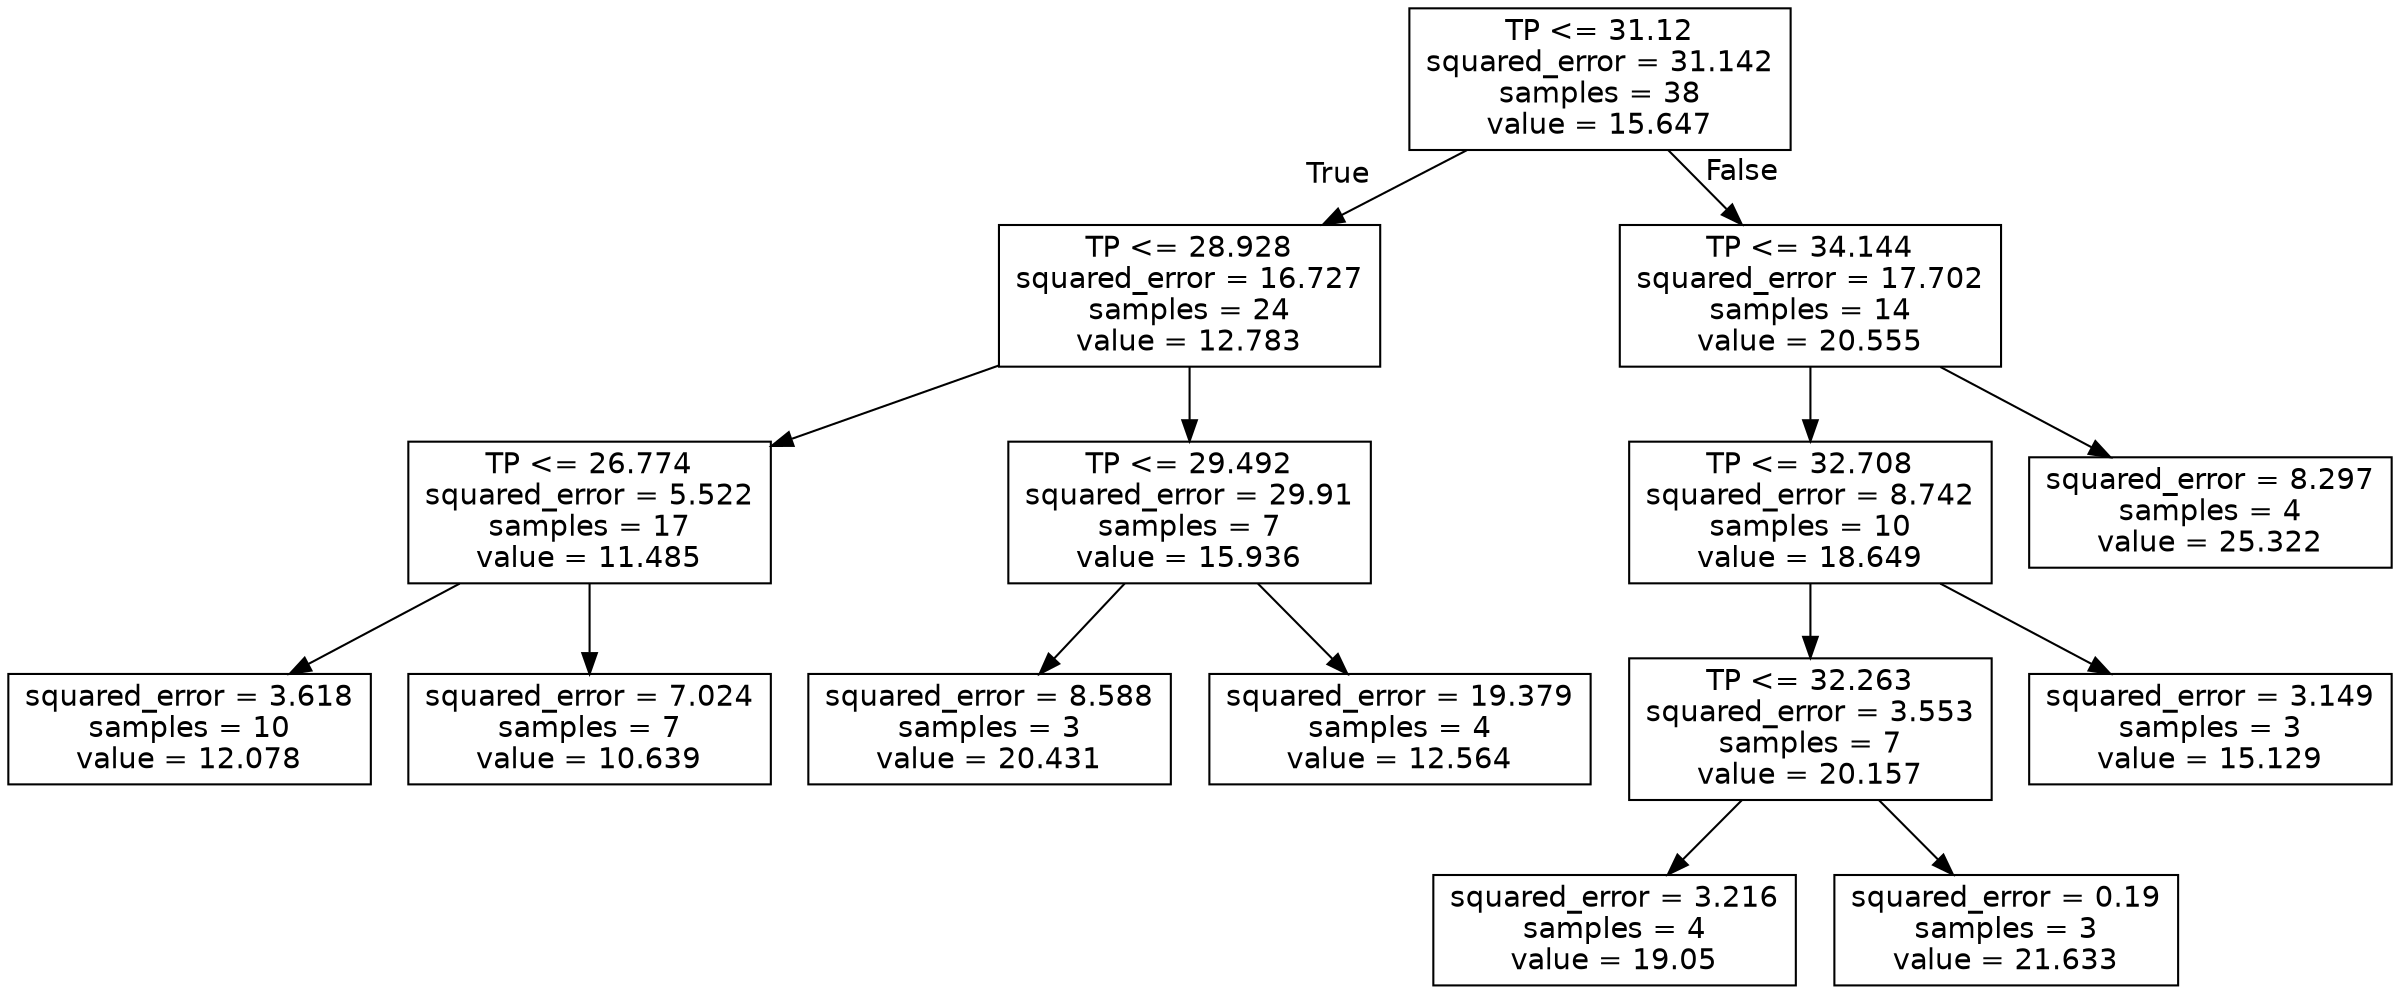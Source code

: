 digraph Tree {
node [shape=box, fontname="helvetica"] ;
edge [fontname="helvetica"] ;
0 [label="TP <= 31.12\nsquared_error = 31.142\nsamples = 38\nvalue = 15.647"] ;
1 [label="TP <= 28.928\nsquared_error = 16.727\nsamples = 24\nvalue = 12.783"] ;
0 -> 1 [labeldistance=2.5, labelangle=45, headlabel="True"] ;
5 [label="TP <= 26.774\nsquared_error = 5.522\nsamples = 17\nvalue = 11.485"] ;
1 -> 5 ;
13 [label="squared_error = 3.618\nsamples = 10\nvalue = 12.078"] ;
5 -> 13 ;
14 [label="squared_error = 7.024\nsamples = 7\nvalue = 10.639"] ;
5 -> 14 ;
6 [label="TP <= 29.492\nsquared_error = 29.91\nsamples = 7\nvalue = 15.936"] ;
1 -> 6 ;
7 [label="squared_error = 8.588\nsamples = 3\nvalue = 20.431"] ;
6 -> 7 ;
8 [label="squared_error = 19.379\nsamples = 4\nvalue = 12.564"] ;
6 -> 8 ;
2 [label="TP <= 34.144\nsquared_error = 17.702\nsamples = 14\nvalue = 20.555"] ;
0 -> 2 [labeldistance=2.5, labelangle=-45, headlabel="False"] ;
3 [label="TP <= 32.708\nsquared_error = 8.742\nsamples = 10\nvalue = 18.649"] ;
2 -> 3 ;
9 [label="TP <= 32.263\nsquared_error = 3.553\nsamples = 7\nvalue = 20.157"] ;
3 -> 9 ;
11 [label="squared_error = 3.216\nsamples = 4\nvalue = 19.05"] ;
9 -> 11 ;
12 [label="squared_error = 0.19\nsamples = 3\nvalue = 21.633"] ;
9 -> 12 ;
10 [label="squared_error = 3.149\nsamples = 3\nvalue = 15.129"] ;
3 -> 10 ;
4 [label="squared_error = 8.297\nsamples = 4\nvalue = 25.322"] ;
2 -> 4 ;
}